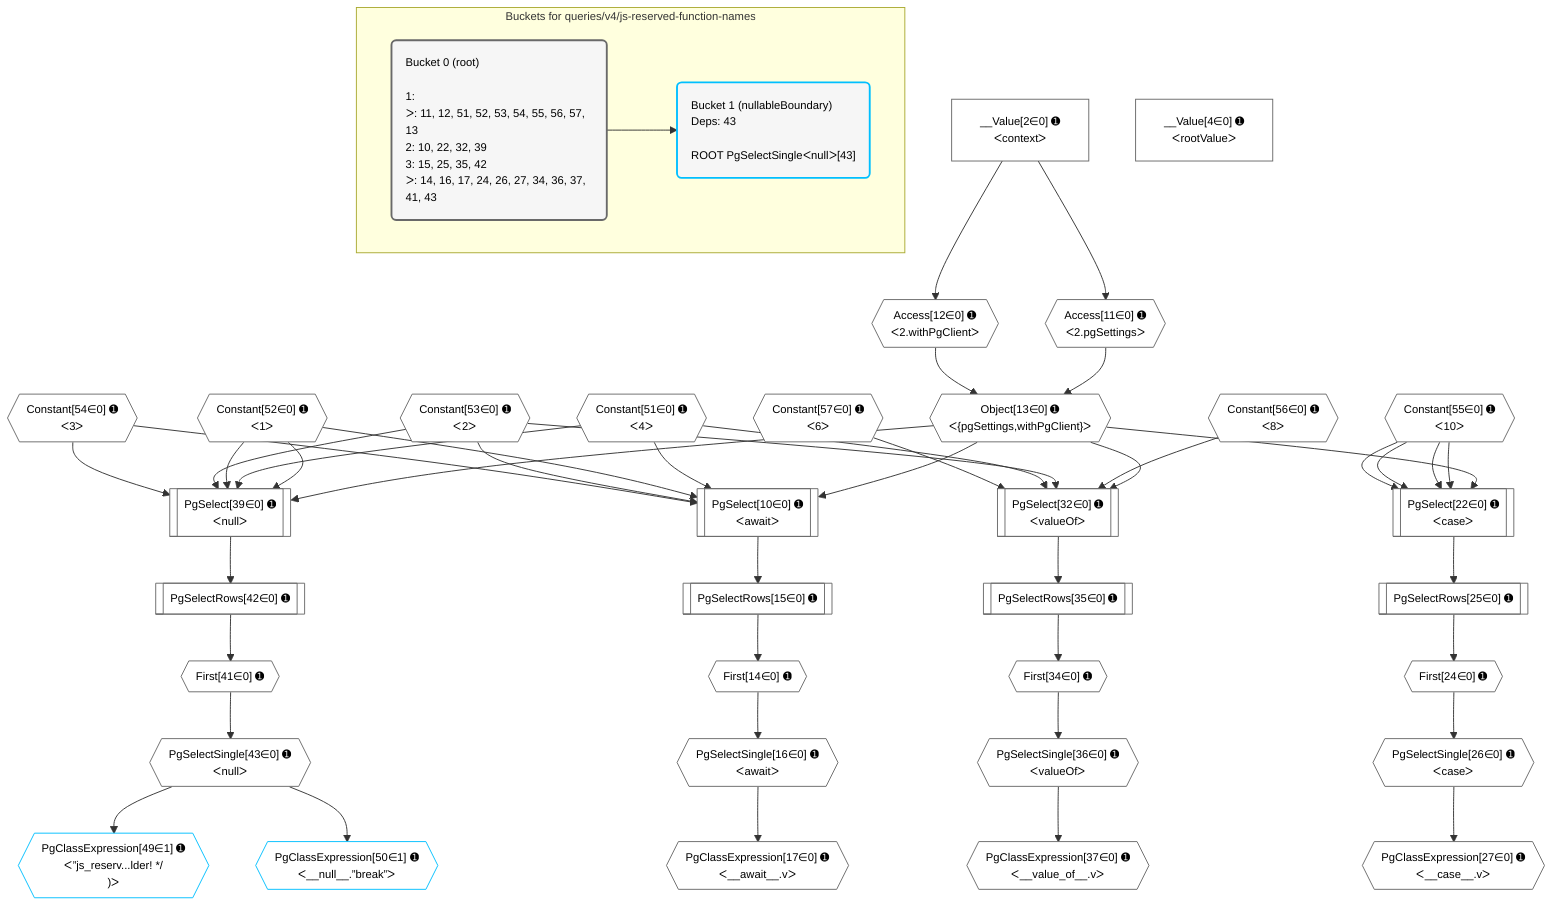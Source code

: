 %%{init: {'themeVariables': { 'fontSize': '12px'}}}%%
graph TD
    classDef path fill:#eee,stroke:#000,color:#000
    classDef plan fill:#fff,stroke-width:1px,color:#000
    classDef itemplan fill:#fff,stroke-width:2px,color:#000
    classDef unbatchedplan fill:#dff,stroke-width:1px,color:#000
    classDef sideeffectplan fill:#fcc,stroke-width:2px,color:#000
    classDef bucket fill:#f6f6f6,color:#000,stroke-width:2px,text-align:left


    %% plan dependencies
    PgSelect39[["PgSelect[39∈0] ➊<br />ᐸnullᐳ"]]:::plan
    Object13{{"Object[13∈0] ➊<br />ᐸ{pgSettings,withPgClient}ᐳ"}}:::plan
    Constant52{{"Constant[52∈0] ➊<br />ᐸ1ᐳ"}}:::plan
    Constant51{{"Constant[51∈0] ➊<br />ᐸ4ᐳ"}}:::plan
    Constant53{{"Constant[53∈0] ➊<br />ᐸ2ᐳ"}}:::plan
    Constant54{{"Constant[54∈0] ➊<br />ᐸ3ᐳ"}}:::plan
    Object13 & Constant52 & Constant51 & Constant52 & Constant53 & Constant54 --> PgSelect39
    PgSelect10[["PgSelect[10∈0] ➊<br />ᐸawaitᐳ"]]:::plan
    Object13 & Constant51 & Constant52 & Constant53 & Constant54 --> PgSelect10
    PgSelect22[["PgSelect[22∈0] ➊<br />ᐸcaseᐳ"]]:::plan
    Constant55{{"Constant[55∈0] ➊<br />ᐸ10ᐳ"}}:::plan
    Object13 & Constant55 & Constant55 & Constant55 & Constant55 --> PgSelect22
    PgSelect32[["PgSelect[32∈0] ➊<br />ᐸvalueOfᐳ"]]:::plan
    Constant56{{"Constant[56∈0] ➊<br />ᐸ8ᐳ"}}:::plan
    Constant57{{"Constant[57∈0] ➊<br />ᐸ6ᐳ"}}:::plan
    Object13 & Constant56 & Constant53 & Constant51 & Constant57 --> PgSelect32
    Access11{{"Access[11∈0] ➊<br />ᐸ2.pgSettingsᐳ"}}:::plan
    Access12{{"Access[12∈0] ➊<br />ᐸ2.withPgClientᐳ"}}:::plan
    Access11 & Access12 --> Object13
    __Value2["__Value[2∈0] ➊<br />ᐸcontextᐳ"]:::plan
    __Value2 --> Access11
    __Value2 --> Access12
    First14{{"First[14∈0] ➊"}}:::plan
    PgSelectRows15[["PgSelectRows[15∈0] ➊"]]:::plan
    PgSelectRows15 --> First14
    PgSelect10 --> PgSelectRows15
    PgSelectSingle16{{"PgSelectSingle[16∈0] ➊<br />ᐸawaitᐳ"}}:::plan
    First14 --> PgSelectSingle16
    PgClassExpression17{{"PgClassExpression[17∈0] ➊<br />ᐸ__await__.vᐳ"}}:::plan
    PgSelectSingle16 --> PgClassExpression17
    First24{{"First[24∈0] ➊"}}:::plan
    PgSelectRows25[["PgSelectRows[25∈0] ➊"]]:::plan
    PgSelectRows25 --> First24
    PgSelect22 --> PgSelectRows25
    PgSelectSingle26{{"PgSelectSingle[26∈0] ➊<br />ᐸcaseᐳ"}}:::plan
    First24 --> PgSelectSingle26
    PgClassExpression27{{"PgClassExpression[27∈0] ➊<br />ᐸ__case__.vᐳ"}}:::plan
    PgSelectSingle26 --> PgClassExpression27
    First34{{"First[34∈0] ➊"}}:::plan
    PgSelectRows35[["PgSelectRows[35∈0] ➊"]]:::plan
    PgSelectRows35 --> First34
    PgSelect32 --> PgSelectRows35
    PgSelectSingle36{{"PgSelectSingle[36∈0] ➊<br />ᐸvalueOfᐳ"}}:::plan
    First34 --> PgSelectSingle36
    PgClassExpression37{{"PgClassExpression[37∈0] ➊<br />ᐸ__value_of__.vᐳ"}}:::plan
    PgSelectSingle36 --> PgClassExpression37
    First41{{"First[41∈0] ➊"}}:::plan
    PgSelectRows42[["PgSelectRows[42∈0] ➊"]]:::plan
    PgSelectRows42 --> First41
    PgSelect39 --> PgSelectRows42
    PgSelectSingle43{{"PgSelectSingle[43∈0] ➊<br />ᐸnullᐳ"}}:::plan
    First41 --> PgSelectSingle43
    __Value4["__Value[4∈0] ➊<br />ᐸrootValueᐳ"]:::plan
    PgClassExpression49{{"PgClassExpression[49∈1] ➊<br />ᐸ”js_reserv...lder! */<br />)ᐳ"}}:::plan
    PgSelectSingle43 --> PgClassExpression49
    PgClassExpression50{{"PgClassExpression[50∈1] ➊<br />ᐸ__null__.”break”ᐳ"}}:::plan
    PgSelectSingle43 --> PgClassExpression50

    %% define steps

    subgraph "Buckets for queries/v4/js-reserved-function-names"
    Bucket0("Bucket 0 (root)<br /><br />1: <br />ᐳ: 11, 12, 51, 52, 53, 54, 55, 56, 57, 13<br />2: 10, 22, 32, 39<br />3: 15, 25, 35, 42<br />ᐳ: 14, 16, 17, 24, 26, 27, 34, 36, 37, 41, 43"):::bucket
    classDef bucket0 stroke:#696969
    class Bucket0,__Value2,__Value4,PgSelect10,Access11,Access12,Object13,First14,PgSelectRows15,PgSelectSingle16,PgClassExpression17,PgSelect22,First24,PgSelectRows25,PgSelectSingle26,PgClassExpression27,PgSelect32,First34,PgSelectRows35,PgSelectSingle36,PgClassExpression37,PgSelect39,First41,PgSelectRows42,PgSelectSingle43,Constant51,Constant52,Constant53,Constant54,Constant55,Constant56,Constant57 bucket0
    Bucket1("Bucket 1 (nullableBoundary)<br />Deps: 43<br /><br />ROOT PgSelectSingleᐸnullᐳ[43]"):::bucket
    classDef bucket1 stroke:#00bfff
    class Bucket1,PgClassExpression49,PgClassExpression50 bucket1
    Bucket0 --> Bucket1
    end